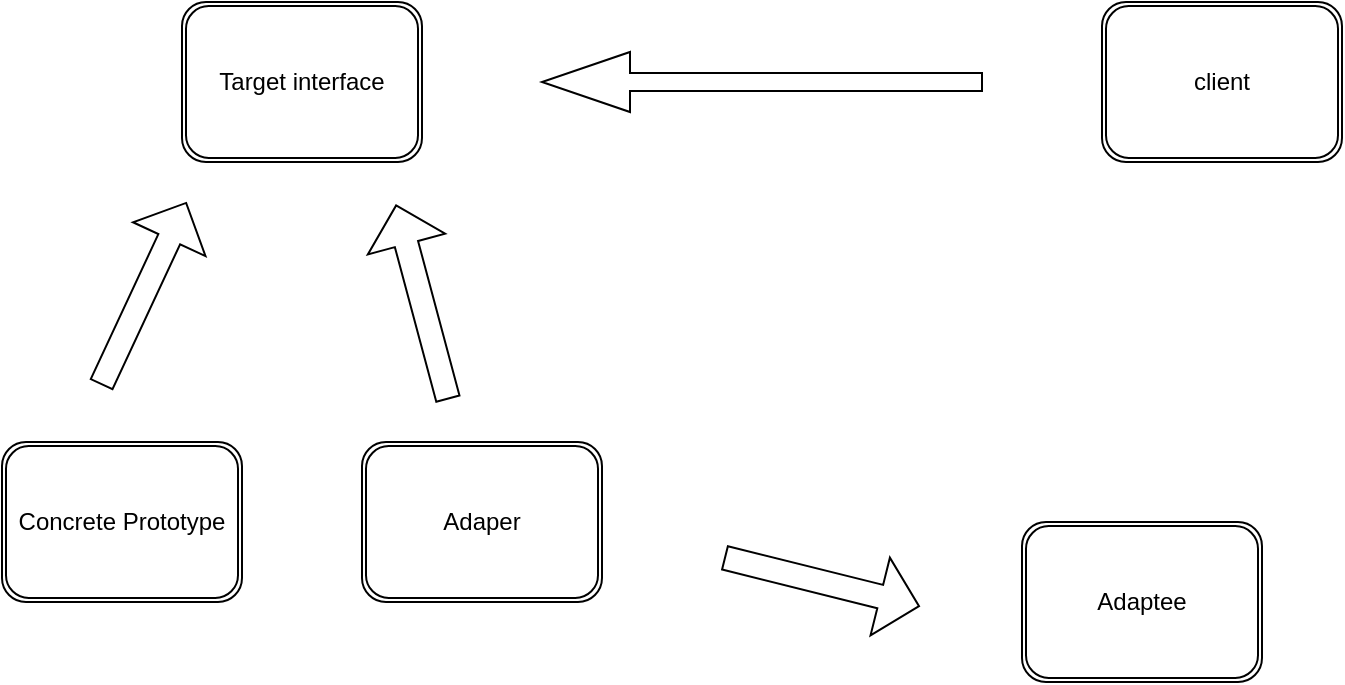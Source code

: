 <mxfile>
    <diagram id="IIIJscAuupBEkDT8HLbX" name="Page-1">
        <mxGraphModel dx="1161" dy="812" grid="1" gridSize="10" guides="1" tooltips="1" connect="1" arrows="1" fold="1" page="1" pageScale="1" pageWidth="850" pageHeight="1100" math="0" shadow="0">
            <root>
                <mxCell id="0"/>
                <mxCell id="1" parent="0"/>
                <mxCell id="3" value="client" style="shape=ext;double=1;rounded=1;whiteSpace=wrap;html=1;" vertex="1" parent="1">
                    <mxGeometry x="580" y="160" width="120" height="80" as="geometry"/>
                </mxCell>
                <mxCell id="4" value="Target interface" style="shape=ext;double=1;rounded=1;whiteSpace=wrap;html=1;" vertex="1" parent="1">
                    <mxGeometry x="120" y="160" width="120" height="80" as="geometry"/>
                </mxCell>
                <mxCell id="5" value="" style="shape=singleArrow;direction=west;whiteSpace=wrap;html=1;" vertex="1" parent="1">
                    <mxGeometry x="300" y="185" width="220" height="30" as="geometry"/>
                </mxCell>
                <mxCell id="6" value="Concrete Prototype" style="shape=ext;double=1;rounded=1;whiteSpace=wrap;html=1;" vertex="1" parent="1">
                    <mxGeometry x="30" y="380" width="120" height="80" as="geometry"/>
                </mxCell>
                <mxCell id="7" value="Adaper" style="shape=ext;double=1;rounded=1;whiteSpace=wrap;html=1;" vertex="1" parent="1">
                    <mxGeometry x="210" y="380" width="120" height="80" as="geometry"/>
                </mxCell>
                <mxCell id="8" value="Adaptee" style="shape=ext;double=1;rounded=1;whiteSpace=wrap;html=1;" vertex="1" parent="1">
                    <mxGeometry x="540" y="420" width="120" height="80" as="geometry"/>
                </mxCell>
                <mxCell id="9" value="" style="shape=singleArrow;direction=north;whiteSpace=wrap;html=1;rotation=25;" vertex="1" parent="1">
                    <mxGeometry x="80.94" y="255.77" width="40" height="100" as="geometry"/>
                </mxCell>
                <mxCell id="10" value="" style="shape=singleArrow;direction=north;whiteSpace=wrap;html=1;rotation=-15;" vertex="1" parent="1">
                    <mxGeometry x="220" y="260" width="40" height="100" as="geometry"/>
                </mxCell>
                <mxCell id="11" value="" style="shape=singleArrow;direction=north;whiteSpace=wrap;html=1;rotation=104;" vertex="1" parent="1">
                    <mxGeometry x="420" y="400" width="40" height="100" as="geometry"/>
                </mxCell>
            </root>
        </mxGraphModel>
    </diagram>
</mxfile>